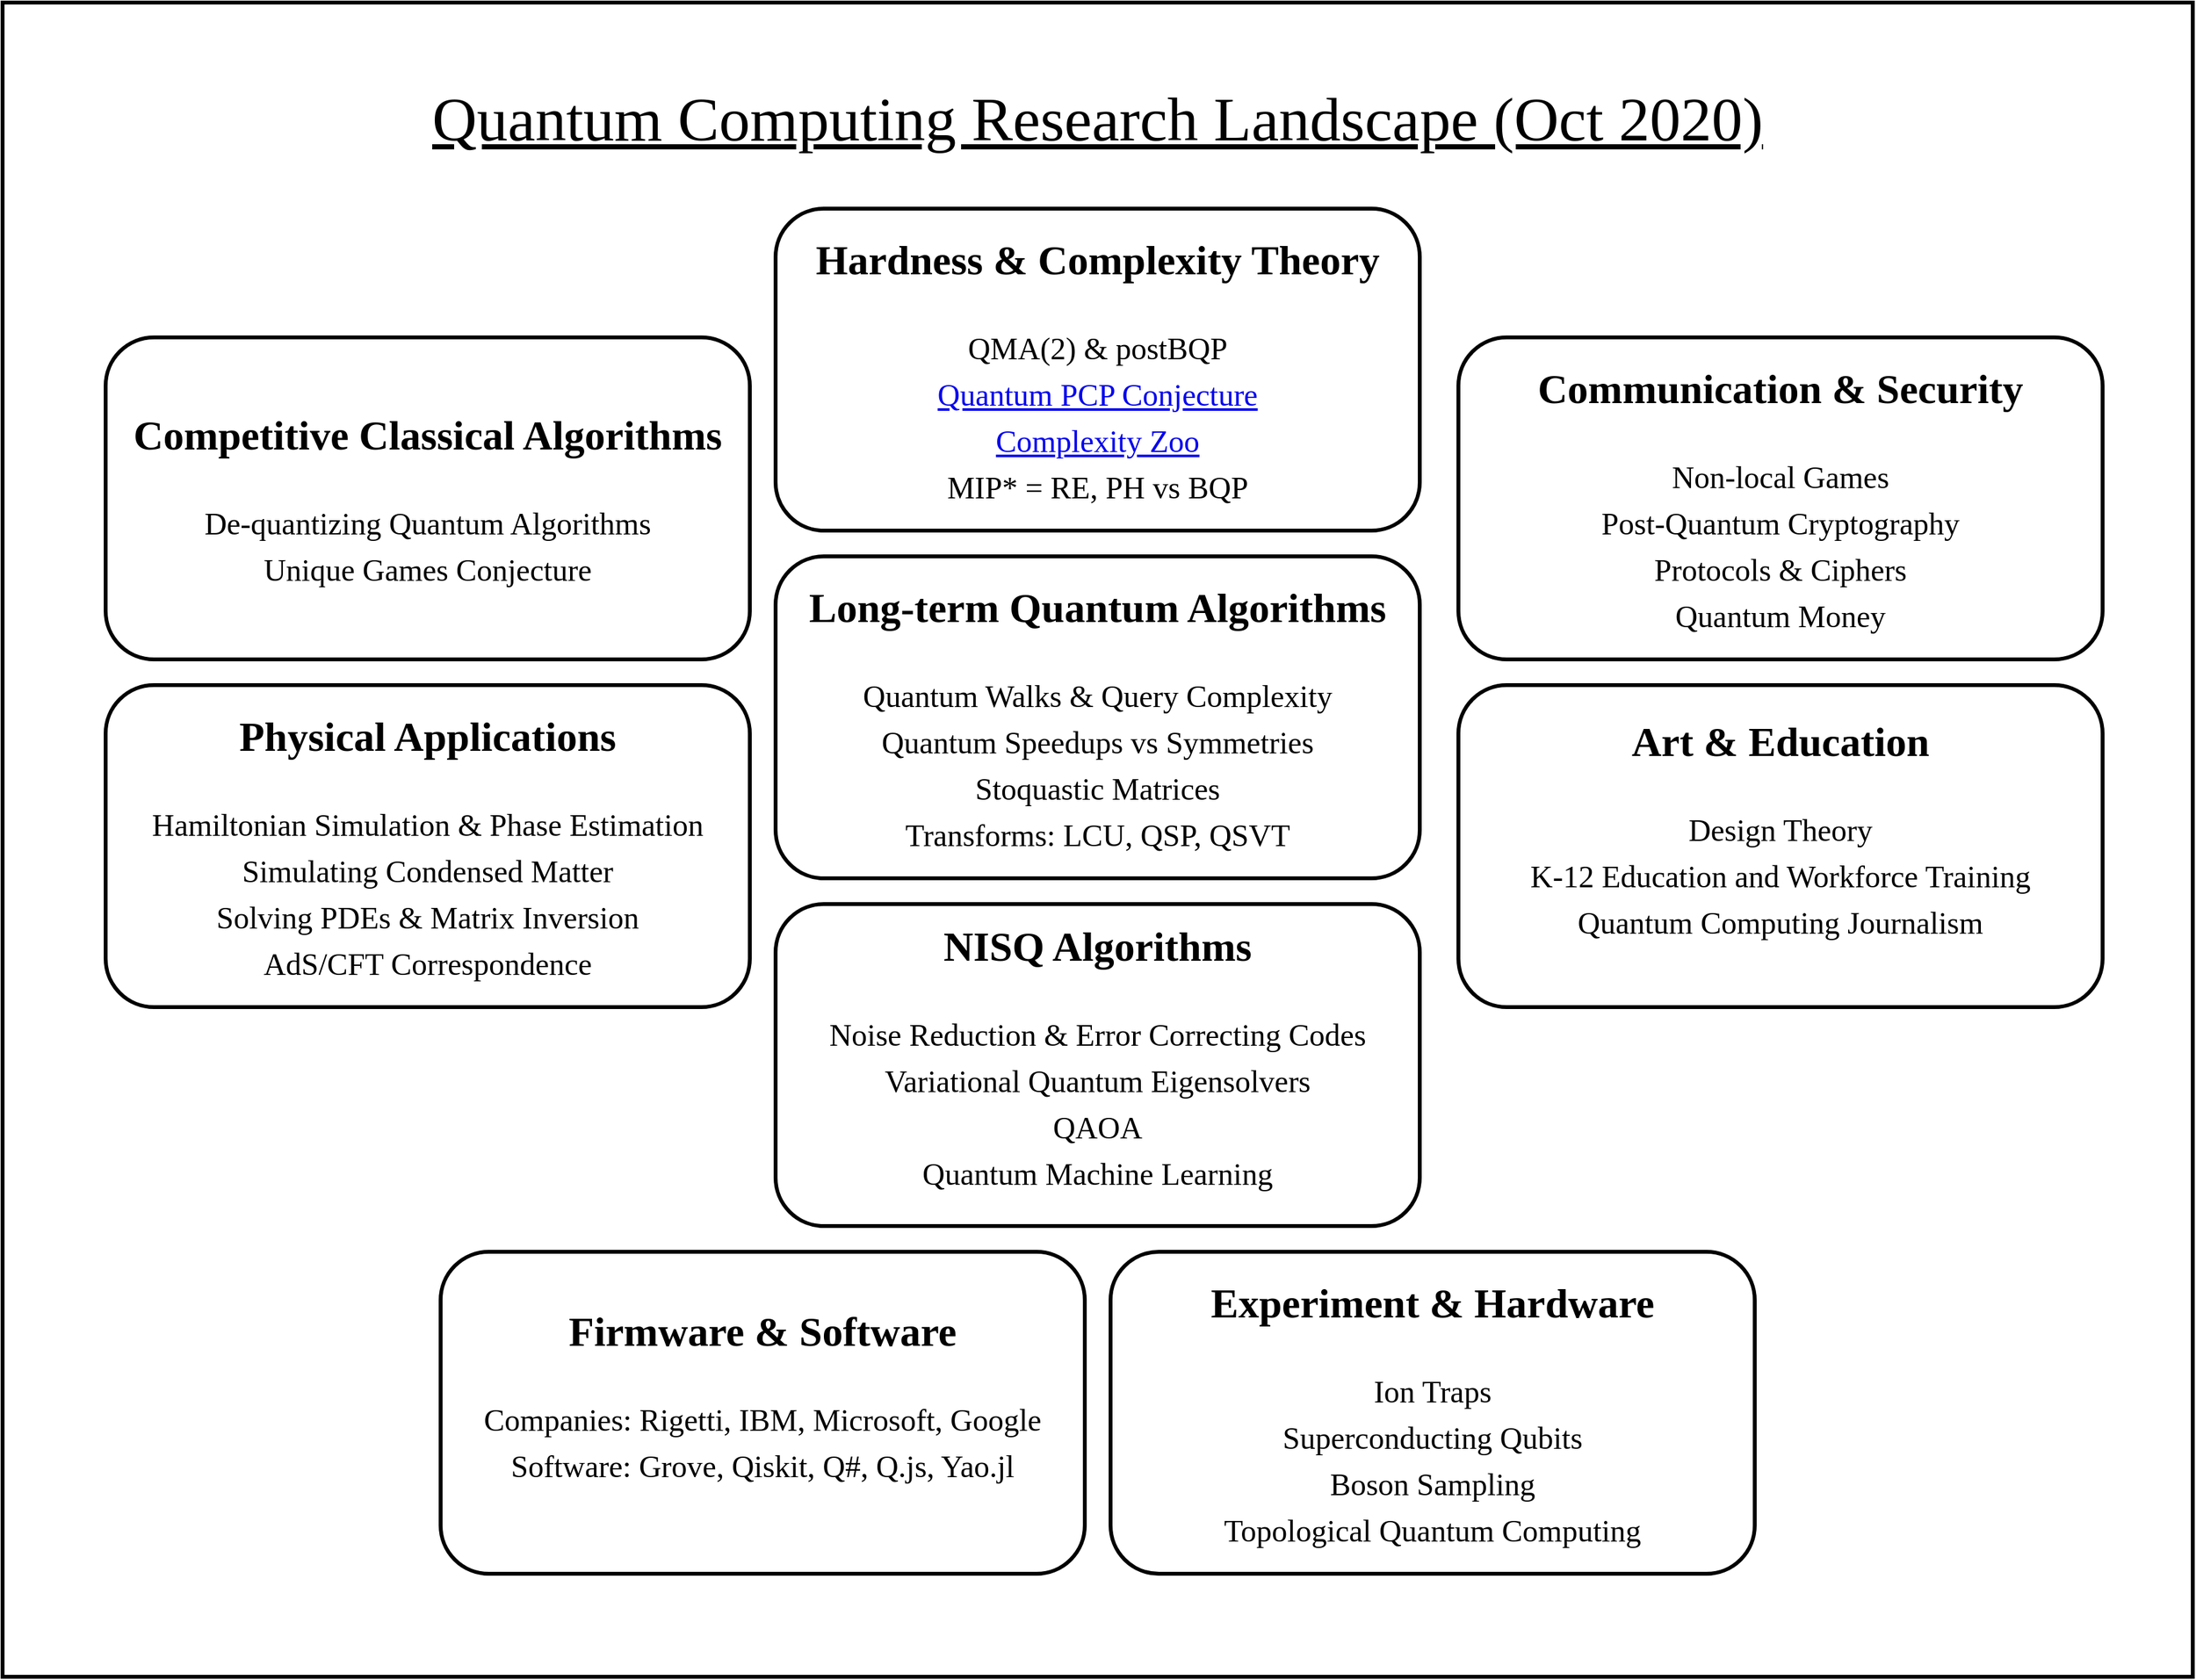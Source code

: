 <mxfile version="13.8.7" type="device"><diagram id="jBjy0uQ6A54dTXYSOSmK" name="Page-1"><mxGraphModel dx="1718" dy="1583" grid="1" gridSize="10" guides="1" tooltips="1" connect="1" arrows="1" fold="1" page="1" pageScale="1" pageWidth="850" pageHeight="1100" math="0" shadow="0"><root><mxCell id="0"/><mxCell id="1" parent="0"/><mxCell id="8Jrr1NVm7f5AfP4EhUoL-15" value="" style="rounded=0;whiteSpace=wrap;html=1;fontFamily=Times New Roman;fontSize=20;align=center;fillColor=none;strokeWidth=3;" parent="1" vertex="1"><mxGeometry width="1700" height="1300" as="geometry"/></mxCell><mxCell id="8Jrr1NVm7f5AfP4EhUoL-1" value="&lt;p style=&quot;line-height: 150% ; font-size: 24px&quot;&gt;&lt;/p&gt;&lt;div style=&quot;font-size: 32px&quot;&gt;&lt;font style=&quot;font-size: 32px&quot;&gt;&lt;b style=&quot;line-height: 150%&quot;&gt;Experiment &amp;amp; Hardware&lt;br&gt;&lt;/b&gt;&lt;/font&gt;&lt;/div&gt;&lt;div style=&quot;line-height: 150% ; font-size: 18px&quot;&gt;&lt;font style=&quot;font-size: 18px&quot;&gt;&lt;br&gt;&lt;/font&gt;&lt;/div&gt;&lt;div style=&quot;line-height: 150% ; font-size: 24px&quot;&gt;&lt;font style=&quot;font-size: 24px&quot;&gt;Ion Traps&lt;/font&gt;&lt;/div&gt;&lt;div style=&quot;line-height: 150% ; font-size: 24px&quot;&gt;&lt;font style=&quot;font-size: 24px&quot;&gt;Superconducting Qubits&lt;/font&gt;&lt;/div&gt;&lt;div style=&quot;line-height: 150% ; font-size: 24px&quot;&gt;&lt;font style=&quot;font-size: 24px&quot;&gt;Boson Sampling&lt;/font&gt;&lt;/div&gt;&lt;div style=&quot;line-height: 150% ; font-size: 24px&quot;&gt;&lt;font style=&quot;font-size: 24px&quot;&gt;Topological Quantum Computing&lt;/font&gt;&lt;font style=&quot;font-size: 24px&quot;&gt;&lt;br&gt;&lt;/font&gt;&lt;/div&gt;&lt;p style=&quot;font-size: 24px&quot;&gt;&lt;/p&gt;" style="rounded=1;whiteSpace=wrap;html=1;fontFamily=Times New Roman;strokeWidth=3;" parent="1" vertex="1"><mxGeometry x="860" y="970" width="500" height="250" as="geometry"/></mxCell><mxCell id="8Jrr1NVm7f5AfP4EhUoL-2" value="&lt;p style=&quot;line-height: 150% ; font-size: 24px&quot;&gt;&lt;/p&gt;&lt;div style=&quot;font-size: 32px&quot;&gt;&lt;font style=&quot;font-size: 32px&quot;&gt;&lt;b style=&quot;line-height: 150%&quot;&gt;Firmware &amp;amp; Software&lt;br&gt;&lt;/b&gt;&lt;/font&gt;&lt;/div&gt;&lt;div style=&quot;line-height: 150% ; font-size: 18px&quot;&gt;&lt;font style=&quot;font-size: 18px&quot;&gt;&lt;br&gt;&lt;/font&gt;&lt;/div&gt;&lt;div style=&quot;line-height: 150% ; font-size: 24px&quot;&gt;&lt;font style=&quot;font-size: 24px&quot;&gt;Companies: Rigetti, IBM, Microsoft, Google&lt;/font&gt;&lt;/div&gt;&lt;div style=&quot;line-height: 150% ; font-size: 24px&quot;&gt;&lt;font style=&quot;font-size: 24px&quot;&gt;Software: Grove, Qiskit, Q#, Q.js, Yao.jl&lt;/font&gt;&lt;/div&gt;&lt;font style=&quot;font-size: 24px&quot;&gt;&lt;br&gt;&lt;/font&gt;&lt;p style=&quot;font-size: 24px&quot;&gt;&lt;/p&gt;" style="rounded=1;whiteSpace=wrap;html=1;align=center;fontFamily=Times New Roman;strokeWidth=3;" parent="1" vertex="1"><mxGeometry x="340" y="970" width="500" height="250" as="geometry"/></mxCell><mxCell id="8Jrr1NVm7f5AfP4EhUoL-3" value="&lt;p style=&quot;line-height: 150%&quot;&gt;&lt;/p&gt;&lt;div style=&quot;font-size: 32px&quot;&gt;&lt;font style=&quot;font-size: 32px&quot;&gt;&lt;b style=&quot;line-height: 150%&quot;&gt;NISQ Algorithms&lt;br&gt;&lt;/b&gt;&lt;/font&gt;&lt;/div&gt;&lt;div style=&quot;line-height: 150% ; font-size: 18px&quot;&gt;&lt;font style=&quot;font-size: 18px&quot;&gt;&lt;br&gt;&lt;/font&gt;&lt;/div&gt;&lt;div style=&quot;line-height: 150% ; font-size: 24px&quot;&gt;&lt;font style=&quot;font-size: 24px&quot;&gt;Noise Reduction &amp;amp; Error Correcting Codes&lt;/font&gt;&lt;/div&gt;&lt;div style=&quot;line-height: 150% ; font-size: 24px&quot;&gt;&lt;font style=&quot;font-size: 24px&quot;&gt;Variational Quantum Eigensolvers&lt;/font&gt;&lt;/div&gt;&lt;div style=&quot;line-height: 150% ; font-size: 24px&quot;&gt;&lt;font style=&quot;font-size: 24px&quot;&gt;QAOA&lt;/font&gt;&lt;/div&gt;&lt;div style=&quot;line-height: 150% ; font-size: 24px&quot;&gt;&lt;font style=&quot;font-size: 24px&quot;&gt;Quantum Machine Learning&lt;/font&gt;&lt;br&gt;&lt;/div&gt;&lt;br&gt;&lt;p&gt;&lt;/p&gt;" style="rounded=1;whiteSpace=wrap;html=1;align=center;fontFamily=Times New Roman;strokeWidth=3;" parent="1" vertex="1"><mxGeometry x="600" y="700" width="500" height="250" as="geometry"/></mxCell><mxCell id="8Jrr1NVm7f5AfP4EhUoL-4" value="&lt;p style=&quot;line-height: 150%&quot;&gt;&lt;/p&gt;&lt;div style=&quot;font-size: 32px&quot;&gt;&lt;font style=&quot;font-size: 32px&quot;&gt;&lt;b style=&quot;line-height: 150%&quot;&gt;Physical Applications&lt;br&gt;&lt;/b&gt;&lt;/font&gt;&lt;/div&gt;&lt;div style=&quot;line-height: 150% ; font-size: 18px&quot;&gt;&lt;font style=&quot;font-size: 18px&quot;&gt;&lt;br&gt;&lt;/font&gt;&lt;/div&gt;&lt;div style=&quot;line-height: 150% ; font-size: 24px&quot;&gt;&lt;font style=&quot;font-size: 24px&quot;&gt;Hamiltonian Simulation &amp;amp; Phase Estimation&lt;/font&gt;&lt;/div&gt;&lt;div style=&quot;line-height: 150% ; font-size: 24px&quot;&gt;&lt;font style=&quot;font-size: 24px&quot;&gt;Simulating Condensed Matter&lt;/font&gt;&lt;/div&gt;&lt;div style=&quot;line-height: 150% ; font-size: 24px&quot;&gt;&lt;font style=&quot;font-size: 24px&quot;&gt;Solving PDEs &amp;amp; Matrix Inversion&lt;br&gt;&lt;/font&gt;&lt;/div&gt;&lt;div style=&quot;line-height: 150% ; font-size: 24px&quot;&gt;&lt;font style=&quot;font-size: 24px&quot;&gt;AdS/CFT Correspondence&lt;/font&gt;&lt;/div&gt;&lt;p&gt;&lt;/p&gt;" style="rounded=1;whiteSpace=wrap;html=1;align=center;fontFamily=Times New Roman;strokeWidth=3;" parent="1" vertex="1"><mxGeometry x="80" y="530" width="500" height="250" as="geometry"/></mxCell><mxCell id="8Jrr1NVm7f5AfP4EhUoL-5" value="&lt;p style=&quot;line-height: 160% ; font-size: 24px&quot;&gt;&lt;/p&gt;&lt;div style=&quot;font-size: 32px&quot;&gt;&lt;font style=&quot;font-size: 32px&quot;&gt;&lt;b style=&quot;line-height: 150%&quot;&gt;Art &amp;amp; Education&lt;br&gt;&lt;/b&gt;&lt;/font&gt;&lt;/div&gt;&lt;div style=&quot;line-height: 150% ; font-size: 18px&quot;&gt;&lt;font style=&quot;font-size: 18px&quot;&gt;&lt;br&gt;&lt;/font&gt;&lt;/div&gt;&lt;div style=&quot;line-height: 150% ; font-size: 24px&quot;&gt;&lt;font style=&quot;font-size: 24px ; line-height: 150%&quot;&gt;Design Theory&lt;/font&gt;&lt;/div&gt;&lt;div style=&quot;line-height: 150% ; font-size: 24px&quot;&gt;&lt;font style=&quot;font-size: 24px ; line-height: 150%&quot;&gt;K-12 Education and Workforce Training&lt;br&gt;&lt;/font&gt;&lt;/div&gt;&lt;div style=&quot;line-height: 150% ; font-size: 24px&quot;&gt;&lt;font style=&quot;font-size: 24px&quot;&gt;Quantum Computing Journalism&lt;br&gt;&lt;/font&gt;&lt;/div&gt;&lt;font style=&quot;font-size: 24px&quot;&gt;&lt;br&gt;&lt;/font&gt;&lt;p style=&quot;font-size: 24px&quot;&gt;&lt;/p&gt;" style="rounded=1;whiteSpace=wrap;html=1;align=center;fontFamily=Times New Roman;strokeWidth=3;" parent="1" vertex="1"><mxGeometry x="1130" y="530" width="500" height="250" as="geometry"/></mxCell><mxCell id="8Jrr1NVm7f5AfP4EhUoL-6" value="&lt;p style=&quot;line-height: 150%&quot;&gt;&lt;/p&gt;&lt;div style=&quot;font-size: 32px&quot;&gt;&lt;font style=&quot;font-size: 32px&quot;&gt;&lt;b style=&quot;line-height: 150%&quot;&gt;Communication &amp;amp; Security&lt;br&gt;&lt;/b&gt;&lt;/font&gt;&lt;/div&gt;&lt;div style=&quot;line-height: 150% ; font-size: 18px&quot;&gt;&lt;font style=&quot;font-size: 18px&quot;&gt;&lt;br&gt;&lt;/font&gt;&lt;/div&gt;&lt;div style=&quot;line-height: 150% ; font-size: 24px&quot;&gt;&lt;font style=&quot;font-size: 24px&quot;&gt;Non-local Games&lt;/font&gt;&lt;/div&gt;&lt;div style=&quot;line-height: 150% ; font-size: 24px&quot;&gt;&lt;font style=&quot;font-size: 24px&quot;&gt;Post-Quantum Cryptography&lt;/font&gt;&lt;/div&gt;&lt;div style=&quot;line-height: 150% ; font-size: 24px&quot;&gt;&lt;font style=&quot;font-size: 24px&quot;&gt;Protocols &amp;amp; Ciphers&lt;/font&gt;&lt;/div&gt;&lt;div style=&quot;line-height: 150% ; font-size: 24px&quot;&gt;&lt;font style=&quot;font-size: 24px&quot;&gt;Quantum Money&lt;/font&gt;&lt;/div&gt;&lt;p&gt;&lt;/p&gt;" style="rounded=1;whiteSpace=wrap;html=1;align=center;fontFamily=Times New Roman;strokeWidth=3;" parent="1" vertex="1"><mxGeometry x="1130" y="260" width="500" height="250" as="geometry"/></mxCell><mxCell id="8Jrr1NVm7f5AfP4EhUoL-7" value="&lt;p style=&quot;line-height: 150%&quot;&gt;&lt;/p&gt;&lt;div style=&quot;font-size: 32px&quot;&gt;&lt;font style=&quot;font-size: 32px&quot;&gt;&lt;b style=&quot;line-height: 150%&quot;&gt;Competitive Classical Algorithms&lt;br&gt;&lt;/b&gt;&lt;/font&gt;&lt;/div&gt;&lt;div style=&quot;line-height: 150% ; font-size: 18px&quot;&gt;&lt;font style=&quot;font-size: 18px&quot;&gt;&lt;br&gt;&lt;/font&gt;&lt;/div&gt;&lt;div style=&quot;line-height: 150% ; font-size: 24px&quot;&gt;&lt;font style=&quot;font-size: 24px&quot;&gt;De-quantizing Quantum Algorithms&lt;/font&gt;&lt;/div&gt;&lt;div style=&quot;line-height: 150% ; font-size: 24px&quot;&gt;&lt;font style=&quot;font-size: 24px&quot;&gt;Unique Games Conjecture&lt;/font&gt;&lt;/div&gt;&lt;p&gt;&lt;/p&gt;" style="rounded=1;whiteSpace=wrap;html=1;align=center;fontFamily=Times New Roman;strokeWidth=3;" parent="1" vertex="1"><mxGeometry x="80" y="260" width="500" height="250" as="geometry"/></mxCell><mxCell id="8Jrr1NVm7f5AfP4EhUoL-8" value="&lt;p style=&quot;line-height: 150%&quot;&gt;&lt;/p&gt;&lt;div style=&quot;font-size: 32px&quot;&gt;&lt;font style=&quot;font-size: 32px&quot;&gt;&lt;b style=&quot;line-height: 150%&quot;&gt;Hardness &amp;amp; Complexity Theory&lt;br&gt;&lt;/b&gt;&lt;/font&gt;&lt;/div&gt;&lt;div style=&quot;line-height: 150% ; font-size: 18px&quot;&gt;&lt;font style=&quot;font-size: 18px&quot;&gt;&lt;br&gt;&lt;/font&gt;&lt;/div&gt;&lt;div style=&quot;line-height: 150% ; font-size: 24px&quot;&gt;&lt;font style=&quot;font-size: 24px&quot;&gt;QMA(2) &amp;amp; postBQP&lt;/font&gt;&lt;/div&gt;&lt;div style=&quot;line-height: 150% ; font-size: 24px&quot;&gt;&lt;a href=&quot;https://en.wikipedia.org/wiki/PCP_theorem#Quantum_analog_of_the_PCP_theorem&quot;&gt;&lt;font style=&quot;font-size: 24px&quot;&gt;Quantum PCP Conjecture&lt;/font&gt;&lt;/a&gt;&lt;/div&gt;&lt;div style=&quot;line-height: 150% ; font-size: 24px&quot;&gt;&lt;a href=&quot;https://complexityzoo.uwaterloo.ca/Complexity_Zoo&quot;&gt;&lt;font style=&quot;font-size: 24px&quot;&gt;Complexity Zoo&lt;/font&gt;&lt;/a&gt;&lt;/div&gt;&lt;div style=&quot;line-height: 150% ; font-size: 24px&quot;&gt;&lt;font style=&quot;font-size: 24px&quot;&gt;MIP* = RE, PH vs BQP&lt;/font&gt;&lt;br&gt;&lt;/div&gt;&lt;p&gt;&lt;/p&gt;" style="rounded=1;whiteSpace=wrap;html=1;align=center;fontFamily=Times New Roman;strokeWidth=3;" parent="1" vertex="1"><mxGeometry x="600" y="160" width="500" height="250" as="geometry"/></mxCell><mxCell id="8Jrr1NVm7f5AfP4EhUoL-9" value="&lt;p style=&quot;line-height: 150% ; font-size: 24px&quot;&gt;&lt;/p&gt;&lt;div style=&quot;font-size: 24px&quot;&gt;&lt;font style=&quot;font-size: 24px&quot;&gt;&lt;b style=&quot;line-height: 150% ; font-size: 32px&quot;&gt;Long-term Quantum Algorithms&lt;br&gt;&lt;/b&gt;&lt;/font&gt;&lt;/div&gt;&lt;div style=&quot;line-height: 150% ; font-size: 18px&quot;&gt;&lt;font style=&quot;font-size: 18px&quot;&gt;&lt;br&gt;&lt;/font&gt;&lt;/div&gt;&lt;div style=&quot;line-height: 150% ; font-size: 24px&quot;&gt;&lt;font style=&quot;font-size: 24px&quot;&gt;Quantum Walks &amp;amp; Query Complexity&lt;/font&gt;&lt;/div&gt;&lt;div style=&quot;line-height: 150% ; font-size: 24px&quot;&gt;&lt;font style=&quot;font-size: 24px&quot;&gt;Quantum Speedups vs Symmetries&lt;/font&gt;&lt;/div&gt;&lt;div style=&quot;line-height: 150% ; font-size: 24px&quot;&gt;&lt;font style=&quot;font-size: 24px&quot;&gt;Stoquastic Matrices&lt;/font&gt;&lt;/div&gt;&lt;div style=&quot;line-height: 150% ; font-size: 24px&quot;&gt;&lt;font style=&quot;font-size: 24px&quot;&gt;Transforms: LCU, QSP, QSVT&lt;br&gt;&lt;/font&gt;&lt;/div&gt;&lt;p style=&quot;font-size: 24px&quot;&gt;&lt;/p&gt;" style="rounded=1;whiteSpace=wrap;html=1;align=center;fontFamily=Times New Roman;strokeWidth=3;" parent="1" vertex="1"><mxGeometry x="600" y="430" width="500" height="250" as="geometry"/></mxCell><mxCell id="8Jrr1NVm7f5AfP4EhUoL-10" value="&lt;h1 style=&quot;font-size: 48px&quot;&gt;&lt;span style=&quot;font-size: 48px&quot;&gt;&lt;font style=&quot;font-size: 48px&quot;&gt;&lt;font style=&quot;font-size: 48px&quot;&gt;&lt;span style=&quot;font-size: 48px&quot;&gt;&lt;span style=&quot;font-weight: normal ; font-size: 48px&quot;&gt;Quantum Computing Research Landscape (Oct 2020)&lt;/span&gt;&lt;/span&gt;&lt;/font&gt;&lt;br style=&quot;font-size: 48px&quot;&gt;&lt;/font&gt;&lt;/span&gt;&lt;/h1&gt;" style="text;html=1;strokeColor=none;fillColor=none;align=center;verticalAlign=middle;whiteSpace=wrap;rounded=0;fontStyle=4;fontFamily=Times New Roman;fontSize=48;" parent="1" vertex="1"><mxGeometry x="150" y="80" width="1400" height="20" as="geometry"/></mxCell></root></mxGraphModel></diagram></mxfile>